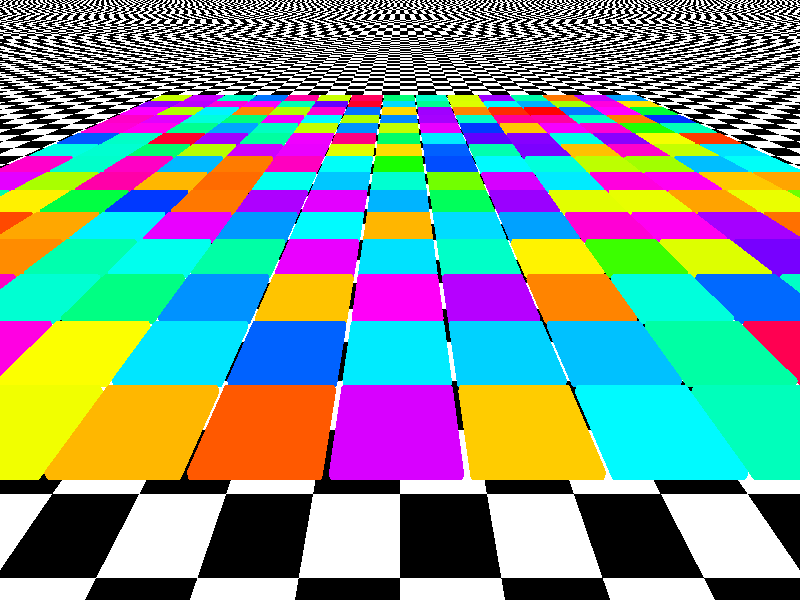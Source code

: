 //# TODO penguins wearing disk costumes dancing on a disco light up floor


// POV-Ray 3.7 Scene File " ... .pov"
// author:  Discatte (@galacticfurball)
// date:    Feb 18, 2021
//--------------------------------------------------------------------------
#version 3.7;
global_settings{ assumed_gamma 1.0 }
#default{ finish{ ambient 0.1 diffuse 0.9 }} 
//--------------------------------------------------------------------------
#include "colors.inc"
#include "textures.inc"
#include "glass.inc"
#include "metals.inc"
#include "golds.inc"
#include "stones.inc"
#include "woods.inc"
#include "shapes.inc"
#include "shapes2.inc"
#include "functions.inc"
#include "math.inc"
#include "transforms.inc"


// MATH


#declare B1 = function(h) { h*h*h }
#declare B2 = function(h) { 3*h*h*(1-h) }
#declare B3 = function(h) { 3*h*(1-h)*(1-h) }
#declare B4 = function(h) { (1-h)*(1-h)*(1-h) }
  
#macro CubicBezierEase(p, x2, y2, x3, y3)
 #local x1 = 0;
 #local y1 = 0;
 #local x4 = 1;
 #local y4 = 1;
 #local cx = x1*B1(p) + x2*B2(p) + x3*B3(p) + x4*B4(p);
 #local cy = y1*B1(p) + y2*B2(p) + y3*B3(p) + y4*B4(p);
 <cx,cy,0>
#end //CubicBezierEase

#macro CubicBezierEase1D(p, x2, y2, x3, y3)
 #local x1 = 0;
 #local y1 = 0;
 #local x4 = 1;
 #local y4 = 1;
 //#local cx = x1*B1(p) + x2*B2(p) + x3*B3(p) + x4*B4(p);
 #local cy = y1*B1(p) + y2*B2(p) + y3*B3(p) + y4*B4(p);
 cy
#end 


//--------------------------------------------------------------------------
// camera ------------------------------------------------------------------
#declare Camera_0 = camera {perspective angle 75               // front view
                            location  <0.0 , 5.0 ,-10.0>
                            right     x*image_width/image_height
                            look_at   <0.0 , -1.0 , 0.0>}

camera{Camera_0}
// sun ----------------------------------------------------------------------
light_source{< 3000,3000,-3000> color White*0.0}

// sky ----------------------------------------------------------------------
#declare Skymult = 0.5;
sky_sphere { pigment { gradient <0,1,0>
                       color_map { [0.00 rgb <0.6,0.7,1.0>*Skymult]
                                   [0.35 rgb <0.1,0.0,0.8>*Skymult]
                                   [0.65 rgb <0.1,0.0,0.8>*Skymult]
                                   [1.00 rgb <0.6,0.7,1.0>*Skymult] 
                                 } 
                       scale 2         
                     } // end of pigment
           } //end of skysphere

// ground -------------------------------------------------------------------
plane{ <0,1,0>, 0 
       texture{ pigment{ checker color rgb<1,1,1>*1.2 color rgb<0.25,0.15,0.1>*0}
              //normal { bumps 0.75 scale 0.025}
                finish { phong 0.1}
              } // end of texture
     } // end of plane


// Shape Driver

#declare DriverHeart =
 array[15][15]
 {
   {000,017,025,025,025,025,017,000,017,025,025,025,025,017,000},
   {017,025,051,051,051,051,025,017,025,051,051,051,051,025,017},
   {025,051,076,102,102,102,051,025,051,102,102,102,076,051,025},
   {051,076,102,127,153,153,102,051,102,153,153,127,102,076,051},
   {051,102,127,153,178,204,204,102,204,204,178,153,127,102,051},
   {051,102,153,178,204,255,255,204,255,255,204,178,153,102,051},
   {051,102,153,204,255,255,255,255,255,255,255,204,153,102,051},
   {051,102,153,204,255,255,255,255,255,255,255,204,153,102,051},
   {025,051,102,153,204,255,255,255,255,255,204,153,102,051,025},
   {017,025,051,102,153,204,255,255,255,204,153,102,051,025,017},
   {000,017,025,051,102,153,204,255,204,153,102,051,025,017,000},
   {000,000,017,025,051,102,153,204,153,102,051,025,017,000,000},
   {000,000,000,017,025,051,102,153,102,051,025,017,000,000,000},
   {000,000,000,000,017,025,051,102,051,025,017,000,000,000,000},
   {000,000,000,000,000,017,025,051,025,017,000,000,000,000,000}
 }



//---------------------------------------------------------------------------
//---------------------------- objects in scene ----------------------------
//---------------------------------------------------------------------------

#declare ColorRnd  = seed (1005); // Use: "rand(ColorRnd)" 
#declare ClockRnd  = seed (1234);
#declare OffsetRnd = seed (1212);

#declare AmbiRnd = seed (10053); // Use: "rand(ColorRnd)" 
#declare SpecRnd = seed (10053); // Use: "rand(ColorRnd)" 
#declare RefRnd = seed (10053); // Use: "rand(ColorRnd)" 

#declare ArrayShape = 
  //sphere{ <0,0,0>,0.25 scale <1,1,1>
  //box { <0,0,0>,< 1.00, 0.10, 1.00>*0.9  
object {
  Round_Box(<0,0,0>,<1,0.1,1>*0.95, 0.025   , 1)  
          rotate<0,0,0> translate<0,0,0>
        }

#declare SpacerX = 1.0;
#declare SpacerZ = 1.0;
#declare CountX = 15;
#declare CountZ = 15;
#declare FilterVal = 1;
union{ //-----------------------------------------
 #local NrX = 0;     // start x
 #local EndNrX = CountX; // end   x
 #while (NrX< EndNrX) 
    // inner loop
    #local NrZ = 0;     // start z
    #local EndNrZ = CountZ; // end   z
    #while (NrZ< EndNrZ) 

      #local AmbientOffset = 2*pi*adj_range2(DriverHeart[(CountZ-1)-NrZ][NrX],0,255,1.0,0.0);
      #local AmbientVal    = (1 - sin(clock*2*pi - AmbientOffset)) * 0.5;;
     
      object{ArrayShape
         material
         {
             texture { pigment { color rgbf CHSL2RGB(<rand(ColorRnd)*360,1.0,0.5,0.7>)
                           }
                       finish  { ambient CubicBezierEase1D(1-AmbientVal,1,0,1,0)
                                 reflection 0.5
                               }
                     } // end of texture -------------------------------------------
            interior{ ior 1.5 caustics 0.5
                    } // end of interior ------------------------------------------
         } // end of material ----------------------------------------------------

         translate<NrX*SpacerX, 0, NrZ*SpacerZ>} 

    #local NrZ = NrZ + 1;  // next Nr z
    #end // --------------- end of loop z
    // end inner loop
 #declare NrX = NrX + 1;  // next Nr x
 #end // --------------- end of loop x
 // end of outer loop

rotate<0,0,0> 
translate<-((SpacerX*CountX)/2),2,-((SpacerZ*CountZ)/2)>
} // end of union ---------------------------------

